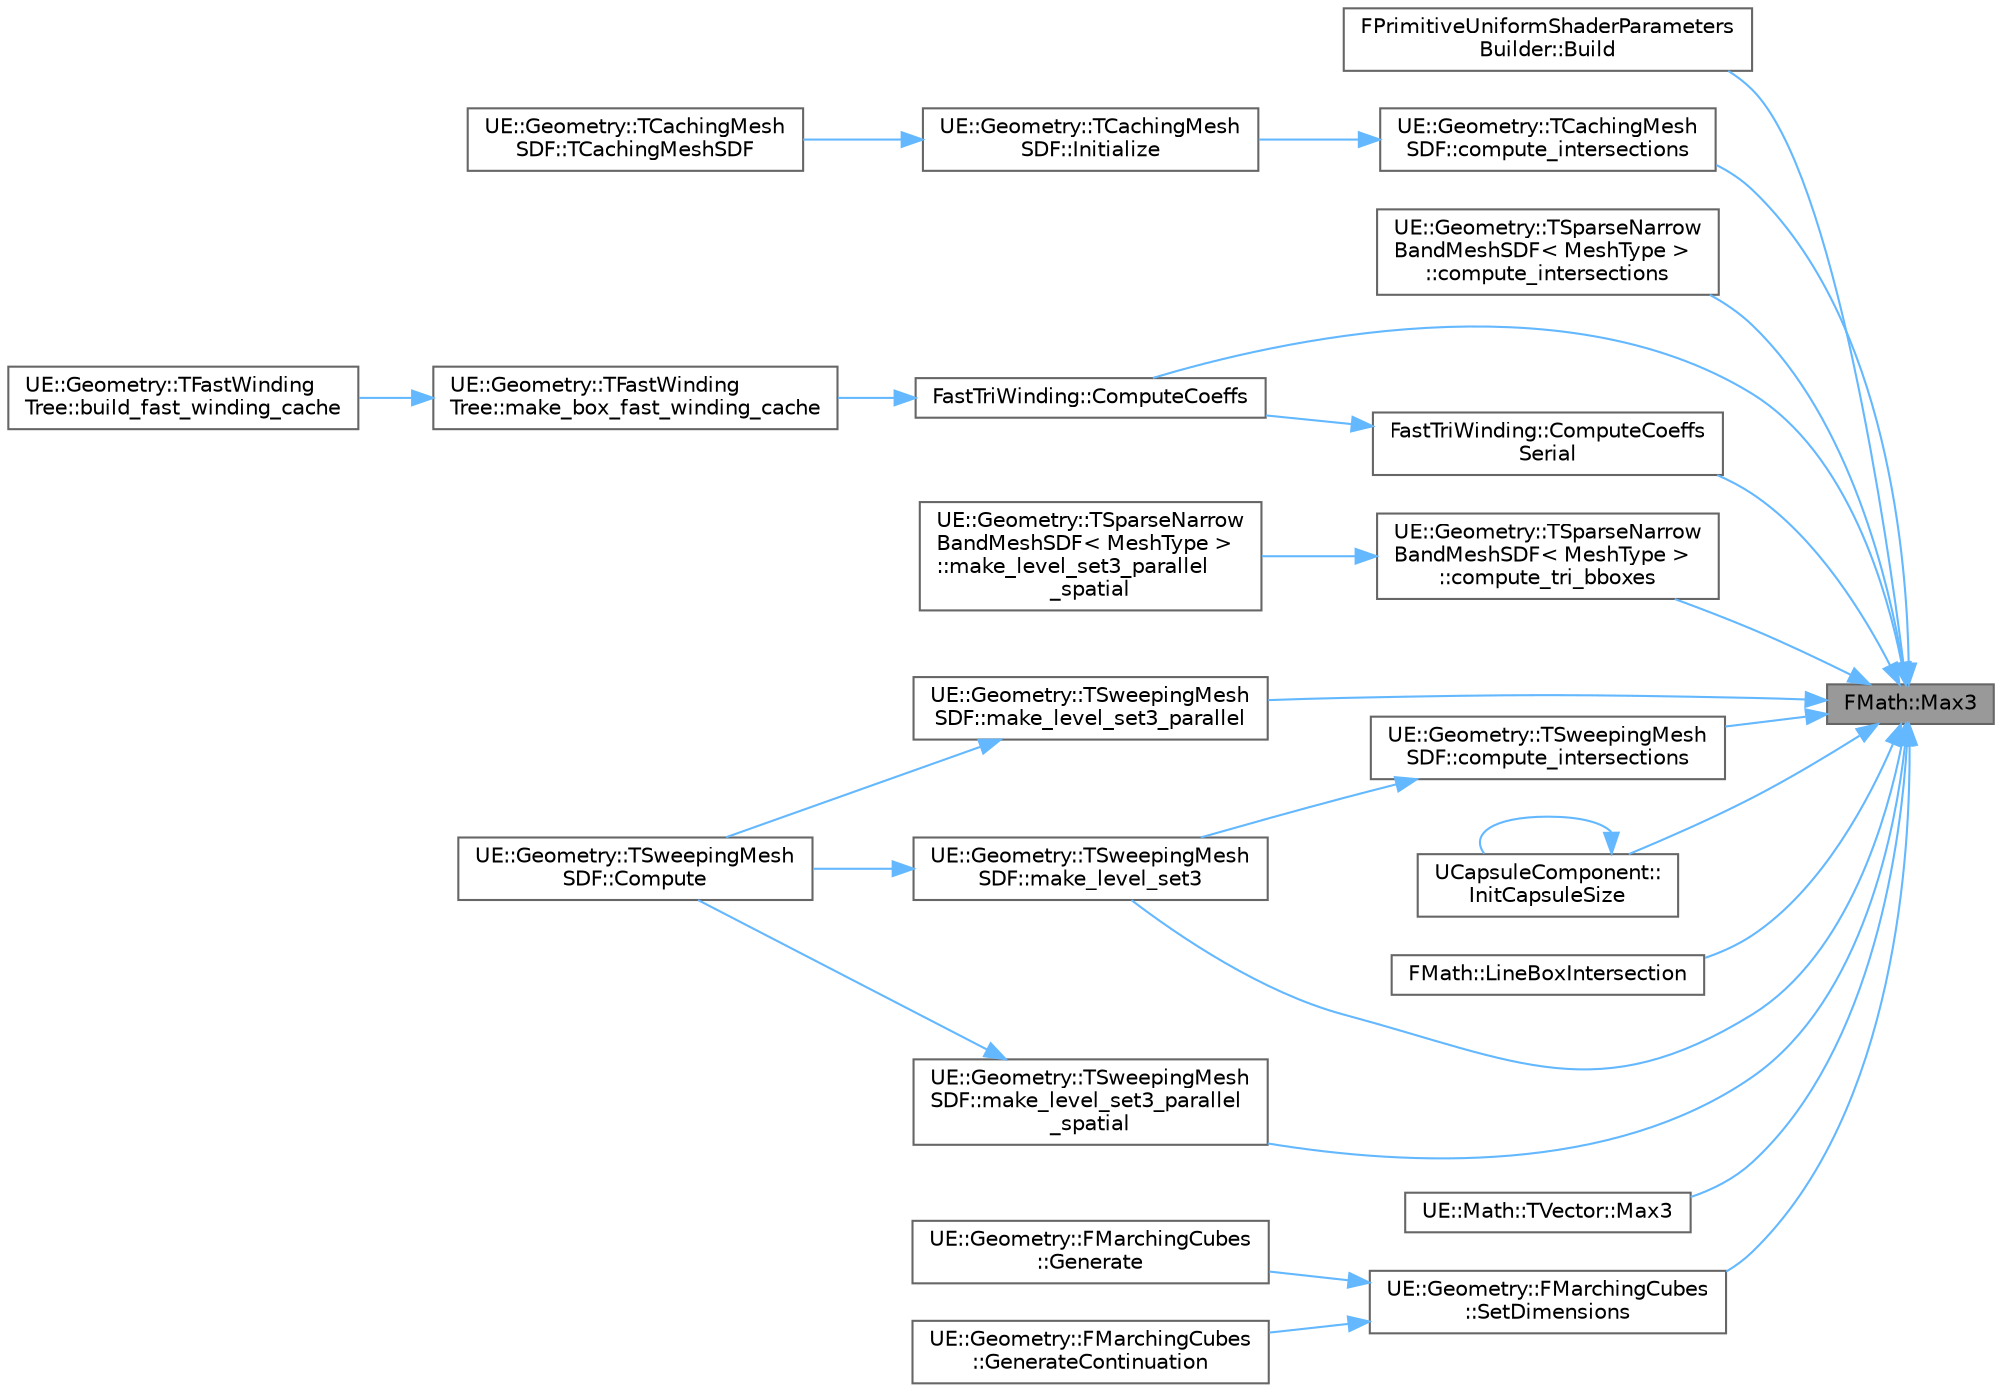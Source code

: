 digraph "FMath::Max3"
{
 // INTERACTIVE_SVG=YES
 // LATEX_PDF_SIZE
  bgcolor="transparent";
  edge [fontname=Helvetica,fontsize=10,labelfontname=Helvetica,labelfontsize=10];
  node [fontname=Helvetica,fontsize=10,shape=box,height=0.2,width=0.4];
  rankdir="RL";
  Node1 [id="Node000001",label="FMath::Max3",height=0.2,width=0.4,color="gray40", fillcolor="grey60", style="filled", fontcolor="black",tooltip="Returns highest of 3 values."];
  Node1 -> Node2 [id="edge1_Node000001_Node000002",dir="back",color="steelblue1",style="solid",tooltip=" "];
  Node2 [id="Node000002",label="FPrimitiveUniformShaderParameters\lBuilder::Build",height=0.2,width=0.4,color="grey40", fillcolor="white", style="filled",URL="$d3/dc5/structFPrimitiveUniformShaderParametersBuilder.html#a2f91a70b5817548444ed0d148e767c66",tooltip=" "];
  Node1 -> Node3 [id="edge2_Node000001_Node000003",dir="back",color="steelblue1",style="solid",tooltip=" "];
  Node3 [id="Node000003",label="UE::Geometry::TCachingMesh\lSDF::compute_intersections",height=0.2,width=0.4,color="grey40", fillcolor="white", style="filled",URL="$d3/d26/classUE_1_1Geometry_1_1TCachingMeshSDF.html#a26768e72a680cbd52d65182e1282bf80",tooltip=" "];
  Node3 -> Node4 [id="edge3_Node000003_Node000004",dir="back",color="steelblue1",style="solid",tooltip=" "];
  Node4 [id="Node000004",label="UE::Geometry::TCachingMesh\lSDF::Initialize",height=0.2,width=0.4,color="grey40", fillcolor="white", style="filled",URL="$d3/d26/classUE_1_1Geometry_1_1TCachingMeshSDF.html#a98ef9d89ce2285538d0561bb8a411880",tooltip=" "];
  Node4 -> Node5 [id="edge4_Node000004_Node000005",dir="back",color="steelblue1",style="solid",tooltip=" "];
  Node5 [id="Node000005",label="UE::Geometry::TCachingMesh\lSDF::TCachingMeshSDF",height=0.2,width=0.4,color="grey40", fillcolor="white", style="filled",URL="$d3/d26/classUE_1_1Geometry_1_1TCachingMeshSDF.html#a2f92e64cc5fd1fbe24e542ddcb9724aa",tooltip=" "];
  Node1 -> Node6 [id="edge5_Node000001_Node000006",dir="back",color="steelblue1",style="solid",tooltip=" "];
  Node6 [id="Node000006",label="UE::Geometry::TSparseNarrow\lBandMeshSDF\< MeshType \>\l::compute_intersections",height=0.2,width=0.4,color="grey40", fillcolor="white", style="filled",URL="$d4/d11/classUE_1_1Geometry_1_1TSparseNarrowBandMeshSDF.html#a9463e928916b93daaff64af2a447c047",tooltip=" "];
  Node1 -> Node7 [id="edge6_Node000001_Node000007",dir="back",color="steelblue1",style="solid",tooltip=" "];
  Node7 [id="Node000007",label="UE::Geometry::TSweepingMesh\lSDF::compute_intersections",height=0.2,width=0.4,color="grey40", fillcolor="white", style="filled",URL="$dc/d4d/classUE_1_1Geometry_1_1TSweepingMeshSDF.html#ae09883af6e0e347ea501fc1ae17a126c",tooltip=" "];
  Node7 -> Node8 [id="edge7_Node000007_Node000008",dir="back",color="steelblue1",style="solid",tooltip=" "];
  Node8 [id="Node000008",label="UE::Geometry::TSweepingMesh\lSDF::make_level_set3",height=0.2,width=0.4,color="grey40", fillcolor="white", style="filled",URL="$dc/d4d/classUE_1_1Geometry_1_1TSweepingMeshSDF.html#ad88ad6e8438a85215b400a87339e28af",tooltip=" "];
  Node8 -> Node9 [id="edge8_Node000008_Node000009",dir="back",color="steelblue1",style="solid",tooltip=" "];
  Node9 [id="Node000009",label="UE::Geometry::TSweepingMesh\lSDF::Compute",height=0.2,width=0.4,color="grey40", fillcolor="white", style="filled",URL="$dc/d4d/classUE_1_1Geometry_1_1TSweepingMeshSDF.html#aeb546e96e9507e8391ea290f13d7b033",tooltip="Compute the SDF with exactly specified grid origin and dimensions."];
  Node1 -> Node10 [id="edge9_Node000001_Node000010",dir="back",color="steelblue1",style="solid",tooltip=" "];
  Node10 [id="Node000010",label="UE::Geometry::TSparseNarrow\lBandMeshSDF\< MeshType \>\l::compute_tri_bboxes",height=0.2,width=0.4,color="grey40", fillcolor="white", style="filled",URL="$d4/d11/classUE_1_1Geometry_1_1TSparseNarrowBandMeshSDF.html#a115bcd48bcfeed6c3b923bdbb513599b",tooltip=" "];
  Node10 -> Node11 [id="edge10_Node000010_Node000011",dir="back",color="steelblue1",style="solid",tooltip=" "];
  Node11 [id="Node000011",label="UE::Geometry::TSparseNarrow\lBandMeshSDF\< MeshType \>\l::make_level_set3_parallel\l_spatial",height=0.2,width=0.4,color="grey40", fillcolor="white", style="filled",URL="$d4/d11/classUE_1_1Geometry_1_1TSparseNarrowBandMeshSDF.html#aaf1cf3d5a5d4c7d56f16df4eac65682b",tooltip=" "];
  Node1 -> Node12 [id="edge11_Node000001_Node000012",dir="back",color="steelblue1",style="solid",tooltip=" "];
  Node12 [id="Node000012",label="FastTriWinding::ComputeCoeffs",height=0.2,width=0.4,color="grey40", fillcolor="white", style="filled",URL="$d8/dd6/namespaceFastTriWinding.html#a19c5b2a3df14da1e1eb65213ddefc2e8",tooltip="precompute constant coefficients of triangle winding number approximation (evaluated in parallel for ..."];
  Node12 -> Node13 [id="edge12_Node000012_Node000013",dir="back",color="steelblue1",style="solid",tooltip=" "];
  Node13 [id="Node000013",label="UE::Geometry::TFastWinding\lTree::make_box_fast_winding_cache",height=0.2,width=0.4,color="grey40", fillcolor="white", style="filled",URL="$dd/d0e/classUE_1_1Geometry_1_1TFastWindingTree.html#a6a45ca65aedb8438c1e2349f3f4b1ff4",tooltip=" "];
  Node13 -> Node14 [id="edge13_Node000013_Node000014",dir="back",color="steelblue1",style="solid",tooltip=" "];
  Node14 [id="Node000014",label="UE::Geometry::TFastWinding\lTree::build_fast_winding_cache",height=0.2,width=0.4,color="grey40", fillcolor="white", style="filled",URL="$dd/d0e/classUE_1_1Geometry_1_1TFastWindingTree.html#a154b56caac287a651a29ac9f8e34bca5",tooltip=" "];
  Node1 -> Node15 [id="edge14_Node000001_Node000015",dir="back",color="steelblue1",style="solid",tooltip=" "];
  Node15 [id="Node000015",label="FastTriWinding::ComputeCoeffs\lSerial",height=0.2,width=0.4,color="grey40", fillcolor="white", style="filled",URL="$d8/dd6/namespaceFastTriWinding.html#a54321f1a2331703efc9fae4fa0e47094",tooltip="precompute constant coefficients of triangle winding number approximation (serial implementation) P: ..."];
  Node15 -> Node12 [id="edge15_Node000015_Node000012",dir="back",color="steelblue1",style="solid",tooltip=" "];
  Node1 -> Node16 [id="edge16_Node000001_Node000016",dir="back",color="steelblue1",style="solid",tooltip=" "];
  Node16 [id="Node000016",label="UCapsuleComponent::\lInitCapsuleSize",height=0.2,width=0.4,color="grey40", fillcolor="white", style="filled",URL="$d0/dde/classUCapsuleComponent.html#aab80ab3179864bfa68f7867d2b53b921",tooltip=" "];
  Node16 -> Node16 [id="edge17_Node000016_Node000016",dir="back",color="steelblue1",style="solid",tooltip=" "];
  Node1 -> Node17 [id="edge18_Node000001_Node000017",dir="back",color="steelblue1",style="solid",tooltip=" "];
  Node17 [id="Node000017",label="FMath::LineBoxIntersection",height=0.2,width=0.4,color="grey40", fillcolor="white", style="filled",URL="$dc/d20/structFMath.html#a1820bdbde1ed6f79cdaf414bf79610bd",tooltip="Determines whether a line intersects a box."];
  Node1 -> Node8 [id="edge19_Node000001_Node000008",dir="back",color="steelblue1",style="solid",tooltip=" "];
  Node1 -> Node18 [id="edge20_Node000001_Node000018",dir="back",color="steelblue1",style="solid",tooltip=" "];
  Node18 [id="Node000018",label="UE::Geometry::TSweepingMesh\lSDF::make_level_set3_parallel",height=0.2,width=0.4,color="grey40", fillcolor="white", style="filled",URL="$dc/d4d/classUE_1_1Geometry_1_1TSweepingMeshSDF.html#a6cfd072007c413e1ac8439b8f77fcf88",tooltip=" "];
  Node18 -> Node9 [id="edge21_Node000018_Node000009",dir="back",color="steelblue1",style="solid",tooltip=" "];
  Node1 -> Node19 [id="edge22_Node000001_Node000019",dir="back",color="steelblue1",style="solid",tooltip=" "];
  Node19 [id="Node000019",label="UE::Geometry::TSweepingMesh\lSDF::make_level_set3_parallel\l_spatial",height=0.2,width=0.4,color="grey40", fillcolor="white", style="filled",URL="$dc/d4d/classUE_1_1Geometry_1_1TSweepingMeshSDF.html#a855ebabf8df8da21eb81a9c023459fd3",tooltip=" "];
  Node19 -> Node9 [id="edge23_Node000019_Node000009",dir="back",color="steelblue1",style="solid",tooltip=" "];
  Node1 -> Node20 [id="edge24_Node000001_Node000020",dir="back",color="steelblue1",style="solid",tooltip=" "];
  Node20 [id="Node000020",label="UE::Math::TVector::Max3",height=0.2,width=0.4,color="grey40", fillcolor="white", style="filled",URL="$de/d77/structUE_1_1Math_1_1TVector.html#a3c1cbca9bebc16f1e84c7cba05688fad",tooltip=" "];
  Node1 -> Node21 [id="edge25_Node000001_Node000021",dir="back",color="steelblue1",style="solid",tooltip=" "];
  Node21 [id="Node000021",label="UE::Geometry::FMarchingCubes\l::SetDimensions",height=0.2,width=0.4,color="grey40", fillcolor="white", style="filled",URL="$d2/d3c/classUE_1_1Geometry_1_1FMarchingCubes.html#a8ac2ed1814ca3189524c24210abdd033",tooltip=" "];
  Node21 -> Node22 [id="edge26_Node000021_Node000022",dir="back",color="steelblue1",style="solid",tooltip=" "];
  Node22 [id="Node000022",label="UE::Geometry::FMarchingCubes\l::Generate",height=0.2,width=0.4,color="grey40", fillcolor="white", style="filled",URL="$d2/d3c/classUE_1_1Geometry_1_1FMarchingCubes.html#a3de62077b17ce720e6aea7aab1c6647d",tooltip="Run MC algorithm and generate Output mesh."];
  Node21 -> Node23 [id="edge27_Node000021_Node000023",dir="back",color="steelblue1",style="solid",tooltip=" "];
  Node23 [id="Node000023",label="UE::Geometry::FMarchingCubes\l::GenerateContinuation",height=0.2,width=0.4,color="grey40", fillcolor="white", style="filled",URL="$d2/d3c/classUE_1_1Geometry_1_1FMarchingCubes.html#ae02d2191253ca747bac045dd9136e4dc",tooltip=" "];
}
